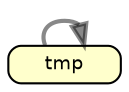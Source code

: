 digraph "dependency-cruiser output"{
    ordering=out
    rankdir=LR
    splines=true
    overlap=true
    nodesep=0.16
    ranksep=0.18
    fontname="Helvetica-bold"
    fontsize=9
    style="rounded,bold"
    compound=true
    node [shape=box style="rounded, filled" fillcolor="#ffffcc" height=0.2 fontname=Helvetica fontsize=9]
    edge [color="#00000077" penwidth=2.0 arrowhead=normal fontname=Helvetica fontsize=9]

    "tmp" [label="tmp" tooltip="no-orphans" ]

    "tmp" -> "tmp"
}
